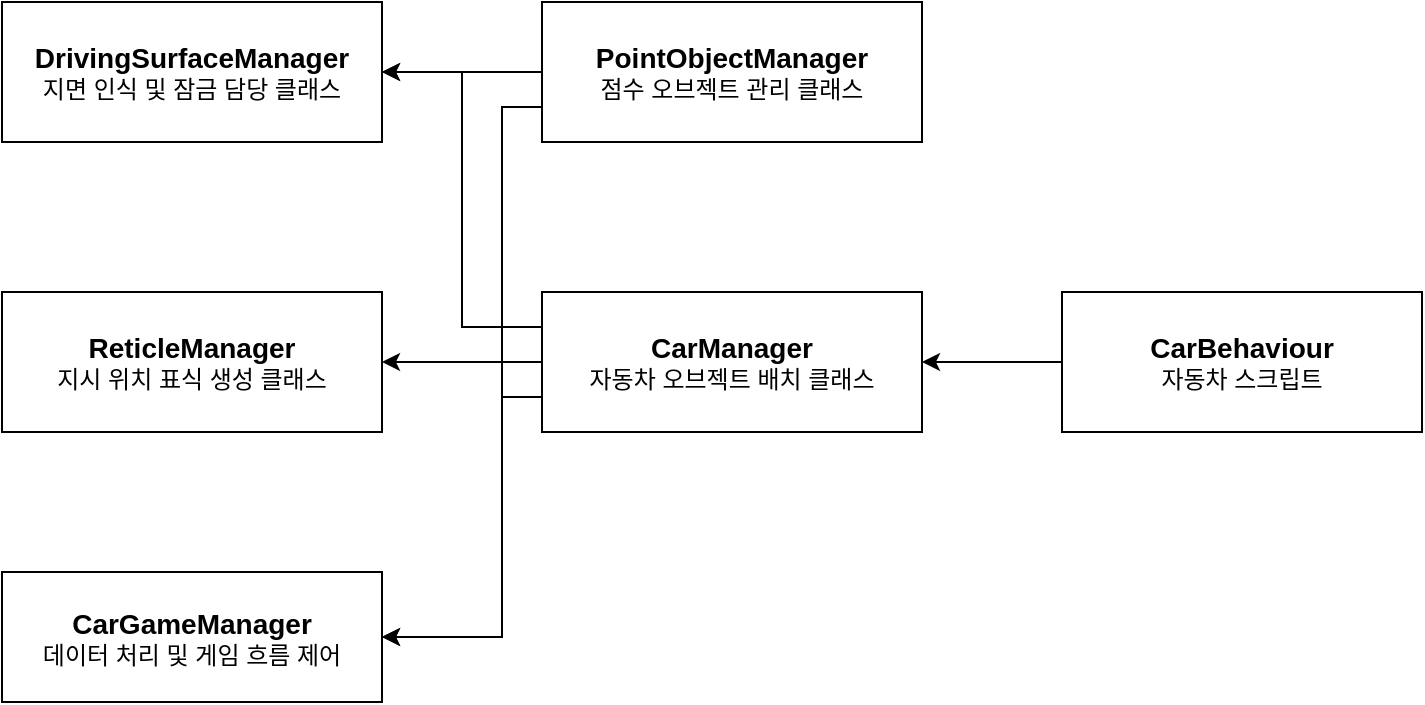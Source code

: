 <mxfile version="21.0.2" type="device"><diagram id="C5RBs43oDa-KdzZeNtuy" name="Page-1"><mxGraphModel dx="1066" dy="556" grid="1" gridSize="10" guides="1" tooltips="1" connect="1" arrows="1" fold="1" page="1" pageScale="1" pageWidth="827" pageHeight="1169" math="0" shadow="0"><root><mxCell id="WIyWlLk6GJQsqaUBKTNV-0"/><mxCell id="WIyWlLk6GJQsqaUBKTNV-1" parent="WIyWlLk6GJQsqaUBKTNV-0"/><mxCell id="9-HGWQimVWSdlSeF7pid-1" value="&lt;font style=&quot;font-size: 14px;&quot;&gt;&lt;b&gt;CarGameManager&lt;br&gt;&lt;/b&gt;&lt;/font&gt;데이터 처리 및 게임 흐름 제어" style="rounded=0;whiteSpace=wrap;html=1;" parent="WIyWlLk6GJQsqaUBKTNV-1" vertex="1"><mxGeometry x="60" y="450" width="190" height="65" as="geometry"/></mxCell><mxCell id="9-HGWQimVWSdlSeF7pid-2" value="&lt;font style=&quot;font-size: 14px;&quot;&gt;&lt;b&gt;DrivingSurfaceManager&lt;br&gt;&lt;/b&gt;&lt;/font&gt;지면 인식 및 잠금 담당 클래스" style="rounded=0;whiteSpace=wrap;html=1;" parent="WIyWlLk6GJQsqaUBKTNV-1" vertex="1"><mxGeometry x="60" y="165" width="190" height="70" as="geometry"/></mxCell><mxCell id="qmB9vkyU-aOd2qZoM0I1-1" value="&lt;font style=&quot;font-size: 14px;&quot;&gt;&lt;b&gt;ReticleManager&lt;br&gt;&lt;/b&gt;&lt;/font&gt;지시 위치 표식 생성 클래스" style="rounded=0;whiteSpace=wrap;html=1;" parent="WIyWlLk6GJQsqaUBKTNV-1" vertex="1"><mxGeometry x="60" y="310" width="190" height="70" as="geometry"/></mxCell><mxCell id="qmB9vkyU-aOd2qZoM0I1-3" style="edgeStyle=orthogonalEdgeStyle;rounded=0;orthogonalLoop=1;jettySize=auto;html=1;entryX=1;entryY=0.5;entryDx=0;entryDy=0;" parent="WIyWlLk6GJQsqaUBKTNV-1" source="qmB9vkyU-aOd2qZoM0I1-2" target="9-HGWQimVWSdlSeF7pid-2" edge="1"><mxGeometry relative="1" as="geometry"/></mxCell><mxCell id="qmB9vkyU-aOd2qZoM0I1-9" style="edgeStyle=orthogonalEdgeStyle;rounded=0;orthogonalLoop=1;jettySize=auto;html=1;exitX=0;exitY=0.75;exitDx=0;exitDy=0;entryX=1;entryY=0.5;entryDx=0;entryDy=0;" parent="WIyWlLk6GJQsqaUBKTNV-1" source="qmB9vkyU-aOd2qZoM0I1-2" target="9-HGWQimVWSdlSeF7pid-1" edge="1"><mxGeometry relative="1" as="geometry"><Array as="points"><mxPoint x="310" y="218"/><mxPoint x="310" y="483"/></Array></mxGeometry></mxCell><mxCell id="qmB9vkyU-aOd2qZoM0I1-2" value="&lt;font style=&quot;font-size: 14px;&quot;&gt;&lt;b&gt;PointObjectManager&lt;br&gt;&lt;/b&gt;&lt;/font&gt;점수 오브젝트 관리 클래스" style="rounded=0;whiteSpace=wrap;html=1;" parent="WIyWlLk6GJQsqaUBKTNV-1" vertex="1"><mxGeometry x="330" y="165" width="190" height="70" as="geometry"/></mxCell><mxCell id="qmB9vkyU-aOd2qZoM0I1-6" style="edgeStyle=orthogonalEdgeStyle;rounded=0;orthogonalLoop=1;jettySize=auto;html=1;entryX=1;entryY=0.5;entryDx=0;entryDy=0;" parent="WIyWlLk6GJQsqaUBKTNV-1" source="qmB9vkyU-aOd2qZoM0I1-4" target="qmB9vkyU-aOd2qZoM0I1-1" edge="1"><mxGeometry relative="1" as="geometry"/></mxCell><mxCell id="qmB9vkyU-aOd2qZoM0I1-7" style="edgeStyle=orthogonalEdgeStyle;rounded=0;orthogonalLoop=1;jettySize=auto;html=1;exitX=0;exitY=0.25;exitDx=0;exitDy=0;entryX=1;entryY=0.5;entryDx=0;entryDy=0;" parent="WIyWlLk6GJQsqaUBKTNV-1" source="qmB9vkyU-aOd2qZoM0I1-4" target="9-HGWQimVWSdlSeF7pid-2" edge="1"><mxGeometry relative="1" as="geometry"/></mxCell><mxCell id="qmB9vkyU-aOd2qZoM0I1-10" style="edgeStyle=orthogonalEdgeStyle;rounded=0;orthogonalLoop=1;jettySize=auto;html=1;exitX=0;exitY=0.75;exitDx=0;exitDy=0;entryX=1;entryY=0.5;entryDx=0;entryDy=0;" parent="WIyWlLk6GJQsqaUBKTNV-1" source="qmB9vkyU-aOd2qZoM0I1-4" target="9-HGWQimVWSdlSeF7pid-1" edge="1"><mxGeometry relative="1" as="geometry"><Array as="points"><mxPoint x="310" y="363"/><mxPoint x="310" y="483"/></Array></mxGeometry></mxCell><mxCell id="qmB9vkyU-aOd2qZoM0I1-4" value="&lt;font style=&quot;font-size: 14px;&quot;&gt;&lt;b&gt;CarManager&lt;br&gt;&lt;/b&gt;&lt;/font&gt;자동차 오브젝트 배치 클래스" style="rounded=0;whiteSpace=wrap;html=1;" parent="WIyWlLk6GJQsqaUBKTNV-1" vertex="1"><mxGeometry x="330" y="310" width="190" height="70" as="geometry"/></mxCell><mxCell id="qmB9vkyU-aOd2qZoM0I1-8" style="edgeStyle=orthogonalEdgeStyle;rounded=0;orthogonalLoop=1;jettySize=auto;html=1;entryX=1;entryY=0.5;entryDx=0;entryDy=0;" parent="WIyWlLk6GJQsqaUBKTNV-1" source="qmB9vkyU-aOd2qZoM0I1-5" target="qmB9vkyU-aOd2qZoM0I1-4" edge="1"><mxGeometry relative="1" as="geometry"/></mxCell><mxCell id="qmB9vkyU-aOd2qZoM0I1-5" value="&lt;font style=&quot;font-size: 14px;&quot;&gt;&lt;b&gt;CarBehaviour&lt;br&gt;&lt;/b&gt;&lt;/font&gt;자동차 스크립트" style="rounded=0;whiteSpace=wrap;html=1;" parent="WIyWlLk6GJQsqaUBKTNV-1" vertex="1"><mxGeometry x="590" y="310" width="180" height="70" as="geometry"/></mxCell></root></mxGraphModel></diagram></mxfile>